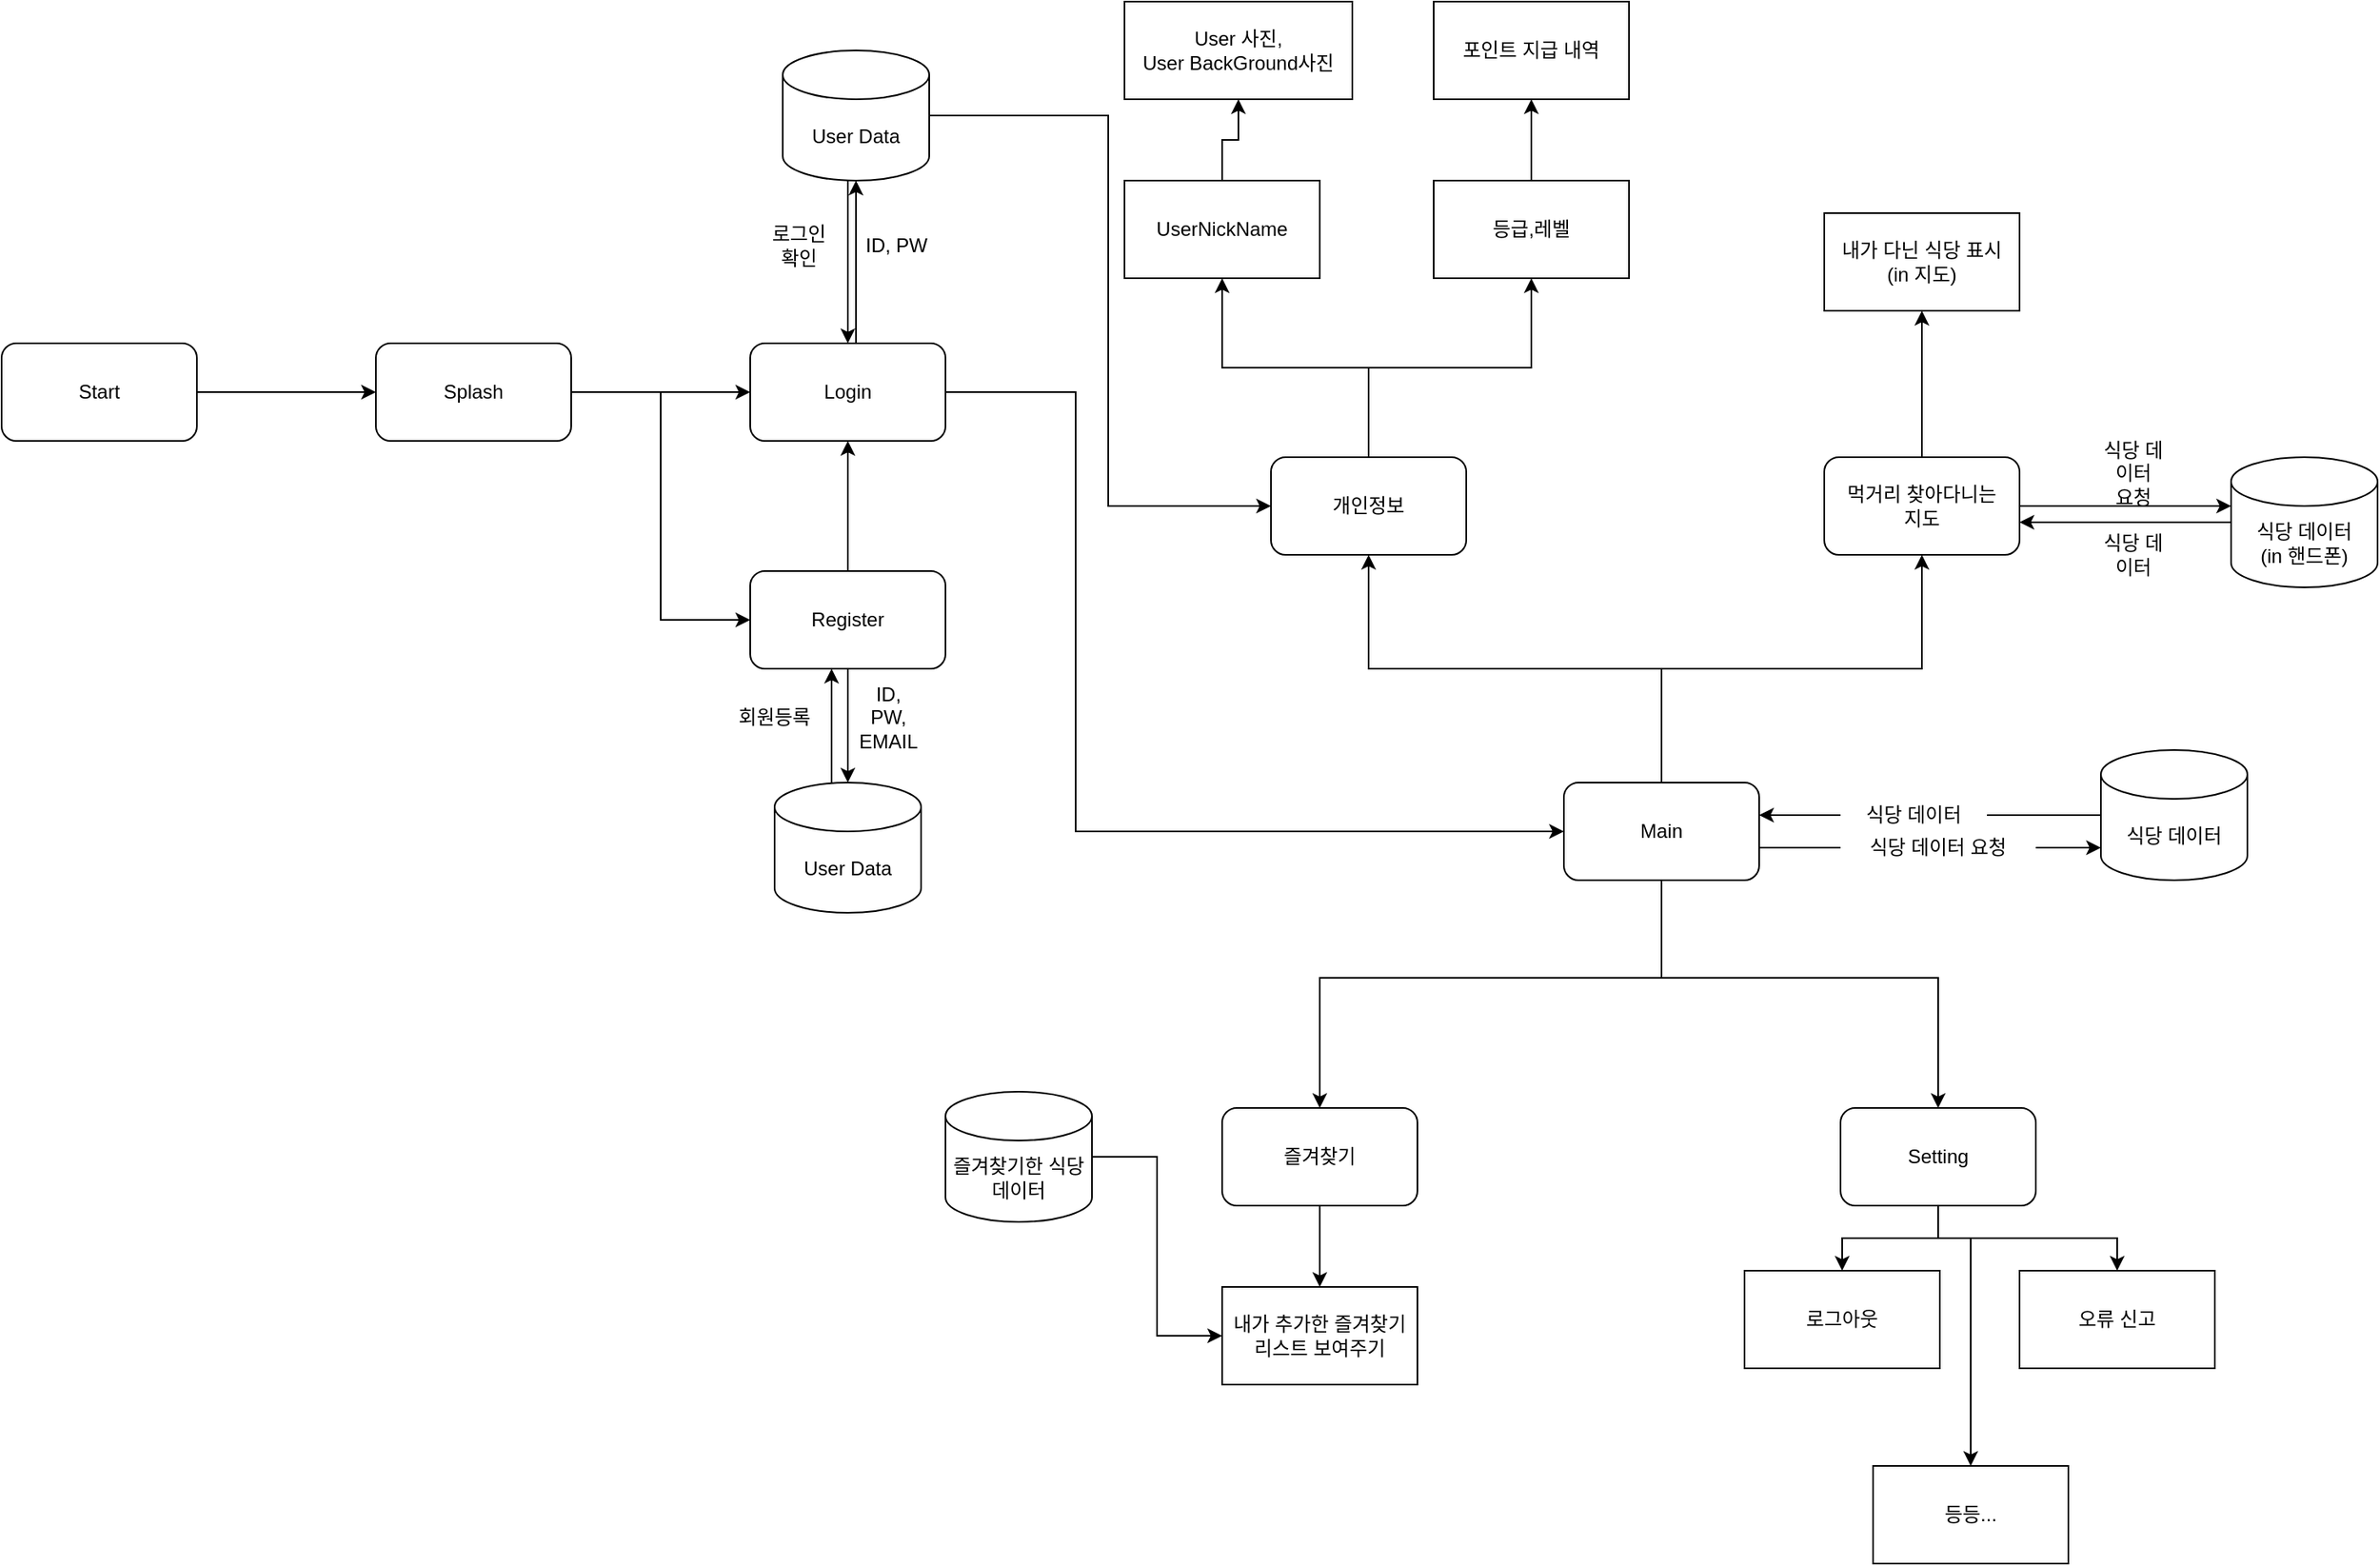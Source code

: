 <mxfile>
    <diagram id="-QIM_-RzEyy3gXRuSxpH" name="페이지-1">
        <mxGraphModel dx="1620" dy="1538" grid="1" gridSize="10" guides="1" tooltips="1" connect="1" arrows="1" fold="1" page="1" pageScale="1" pageWidth="827" pageHeight="1169" math="0" shadow="0">
            <root>
                <mxCell id="0"/>
                <mxCell id="1" parent="0"/>
                <mxCell id="7" style="edgeStyle=orthogonalEdgeStyle;rounded=0;orthogonalLoop=1;jettySize=auto;html=1;" edge="1" parent="1" source="2" target="3">
                    <mxGeometry relative="1" as="geometry"/>
                </mxCell>
                <mxCell id="2" value="Start" style="rounded=1;whiteSpace=wrap;html=1;" vertex="1" parent="1">
                    <mxGeometry x="110" y="280" width="120" height="60" as="geometry"/>
                </mxCell>
                <mxCell id="8" style="edgeStyle=orthogonalEdgeStyle;rounded=0;orthogonalLoop=1;jettySize=auto;html=1;" edge="1" parent="1" source="3" target="4">
                    <mxGeometry relative="1" as="geometry"/>
                </mxCell>
                <mxCell id="9" style="edgeStyle=orthogonalEdgeStyle;rounded=0;orthogonalLoop=1;jettySize=auto;html=1;entryX=0;entryY=0.5;entryDx=0;entryDy=0;" edge="1" parent="1" source="3" target="5">
                    <mxGeometry relative="1" as="geometry"/>
                </mxCell>
                <mxCell id="3" value="Splash" style="rounded=1;whiteSpace=wrap;html=1;" vertex="1" parent="1">
                    <mxGeometry x="340" y="280" width="120" height="60" as="geometry"/>
                </mxCell>
                <mxCell id="11" style="edgeStyle=orthogonalEdgeStyle;rounded=0;orthogonalLoop=1;jettySize=auto;html=1;" edge="1" parent="1" source="4" target="6">
                    <mxGeometry relative="1" as="geometry">
                        <Array as="points">
                            <mxPoint x="770" y="310"/>
                            <mxPoint x="770" y="580"/>
                        </Array>
                    </mxGeometry>
                </mxCell>
                <mxCell id="23" style="edgeStyle=orthogonalEdgeStyle;rounded=0;orthogonalLoop=1;jettySize=auto;html=1;" edge="1" parent="1" source="4" target="21">
                    <mxGeometry relative="1" as="geometry">
                        <Array as="points">
                            <mxPoint x="635" y="260"/>
                            <mxPoint x="635" y="260"/>
                        </Array>
                    </mxGeometry>
                </mxCell>
                <mxCell id="4" value="Login" style="rounded=1;whiteSpace=wrap;html=1;" vertex="1" parent="1">
                    <mxGeometry x="570" y="280" width="120" height="60" as="geometry"/>
                </mxCell>
                <mxCell id="10" style="edgeStyle=orthogonalEdgeStyle;rounded=0;orthogonalLoop=1;jettySize=auto;html=1;" edge="1" parent="1" source="5" target="4">
                    <mxGeometry relative="1" as="geometry"/>
                </mxCell>
                <mxCell id="30" style="edgeStyle=orthogonalEdgeStyle;rounded=0;orthogonalLoop=1;jettySize=auto;html=1;" edge="1" parent="1" source="5" target="27">
                    <mxGeometry relative="1" as="geometry"/>
                </mxCell>
                <mxCell id="5" value="Register" style="rounded=1;whiteSpace=wrap;html=1;" vertex="1" parent="1">
                    <mxGeometry x="570" y="420" width="120" height="60" as="geometry"/>
                </mxCell>
                <mxCell id="17" style="edgeStyle=orthogonalEdgeStyle;rounded=0;orthogonalLoop=1;jettySize=auto;html=1;" edge="1" parent="1" source="6" target="14">
                    <mxGeometry relative="1" as="geometry">
                        <Array as="points">
                            <mxPoint x="1130" y="480"/>
                            <mxPoint x="1290" y="480"/>
                        </Array>
                    </mxGeometry>
                </mxCell>
                <mxCell id="19" style="edgeStyle=orthogonalEdgeStyle;rounded=0;orthogonalLoop=1;jettySize=auto;html=1;" edge="1" parent="1" source="6" target="15">
                    <mxGeometry relative="1" as="geometry">
                        <Array as="points">
                            <mxPoint x="1130" y="670"/>
                            <mxPoint x="920" y="670"/>
                        </Array>
                    </mxGeometry>
                </mxCell>
                <mxCell id="20" style="edgeStyle=orthogonalEdgeStyle;rounded=0;orthogonalLoop=1;jettySize=auto;html=1;" edge="1" parent="1" source="6" target="16">
                    <mxGeometry relative="1" as="geometry">
                        <Array as="points">
                            <mxPoint x="1130" y="670"/>
                            <mxPoint x="1300" y="670"/>
                        </Array>
                    </mxGeometry>
                </mxCell>
                <mxCell id="38" style="edgeStyle=orthogonalEdgeStyle;rounded=0;orthogonalLoop=1;jettySize=auto;html=1;" edge="1" parent="1" source="6" target="12">
                    <mxGeometry relative="1" as="geometry">
                        <Array as="points">
                            <mxPoint x="1130" y="480"/>
                            <mxPoint x="950" y="480"/>
                        </Array>
                    </mxGeometry>
                </mxCell>
                <mxCell id="47" style="edgeStyle=orthogonalEdgeStyle;rounded=0;orthogonalLoop=1;jettySize=auto;html=1;startArrow=none;" edge="1" parent="1" source="50" target="46">
                    <mxGeometry relative="1" as="geometry">
                        <Array as="points">
                            <mxPoint x="1390" y="590"/>
                            <mxPoint x="1390" y="590"/>
                        </Array>
                    </mxGeometry>
                </mxCell>
                <mxCell id="6" value="Main" style="rounded=1;whiteSpace=wrap;html=1;" vertex="1" parent="1">
                    <mxGeometry x="1070" y="550" width="120" height="60" as="geometry"/>
                </mxCell>
                <mxCell id="39" style="edgeStyle=orthogonalEdgeStyle;rounded=0;orthogonalLoop=1;jettySize=auto;html=1;entryX=0.5;entryY=1;entryDx=0;entryDy=0;" edge="1" parent="1" source="12" target="34">
                    <mxGeometry relative="1" as="geometry"/>
                </mxCell>
                <mxCell id="40" style="edgeStyle=orthogonalEdgeStyle;rounded=0;orthogonalLoop=1;jettySize=auto;html=1;" edge="1" parent="1" source="12" target="35">
                    <mxGeometry relative="1" as="geometry"/>
                </mxCell>
                <mxCell id="12" value="개인정보" style="rounded=1;whiteSpace=wrap;html=1;" vertex="1" parent="1">
                    <mxGeometry x="890" y="350" width="120" height="60" as="geometry"/>
                </mxCell>
                <mxCell id="56" style="edgeStyle=orthogonalEdgeStyle;rounded=0;orthogonalLoop=1;jettySize=auto;html=1;" edge="1" parent="1" source="14" target="55">
                    <mxGeometry relative="1" as="geometry">
                        <Array as="points">
                            <mxPoint x="1450" y="380"/>
                            <mxPoint x="1450" y="380"/>
                        </Array>
                    </mxGeometry>
                </mxCell>
                <mxCell id="62" style="edgeStyle=orthogonalEdgeStyle;rounded=0;orthogonalLoop=1;jettySize=auto;html=1;" edge="1" parent="1" source="14" target="61">
                    <mxGeometry relative="1" as="geometry"/>
                </mxCell>
                <mxCell id="14" value="먹거리 찾아다니는 &lt;br&gt;지도" style="rounded=1;whiteSpace=wrap;html=1;" vertex="1" parent="1">
                    <mxGeometry x="1230" y="350" width="120" height="60" as="geometry"/>
                </mxCell>
                <mxCell id="64" style="edgeStyle=orthogonalEdgeStyle;rounded=0;orthogonalLoop=1;jettySize=auto;html=1;" edge="1" parent="1" source="15" target="63">
                    <mxGeometry relative="1" as="geometry"/>
                </mxCell>
                <mxCell id="15" value="즐겨찾기" style="rounded=1;whiteSpace=wrap;html=1;" vertex="1" parent="1">
                    <mxGeometry x="860" y="750" width="120" height="60" as="geometry"/>
                </mxCell>
                <mxCell id="71" style="edgeStyle=orthogonalEdgeStyle;rounded=0;orthogonalLoop=1;jettySize=auto;html=1;" edge="1" parent="1" source="16" target="68">
                    <mxGeometry relative="1" as="geometry"/>
                </mxCell>
                <mxCell id="72" style="edgeStyle=orthogonalEdgeStyle;rounded=0;orthogonalLoop=1;jettySize=auto;html=1;" edge="1" parent="1" source="16" target="69">
                    <mxGeometry relative="1" as="geometry"/>
                </mxCell>
                <mxCell id="73" style="edgeStyle=orthogonalEdgeStyle;rounded=0;orthogonalLoop=1;jettySize=auto;html=1;" edge="1" parent="1" source="16" target="70">
                    <mxGeometry relative="1" as="geometry">
                        <Array as="points">
                            <mxPoint x="1300" y="830"/>
                            <mxPoint x="1320" y="830"/>
                        </Array>
                    </mxGeometry>
                </mxCell>
                <mxCell id="16" value="Setting" style="rounded=1;whiteSpace=wrap;html=1;" vertex="1" parent="1">
                    <mxGeometry x="1240" y="750" width="120" height="60" as="geometry"/>
                </mxCell>
                <mxCell id="24" style="edgeStyle=orthogonalEdgeStyle;rounded=0;orthogonalLoop=1;jettySize=auto;html=1;" edge="1" parent="1" source="21" target="4">
                    <mxGeometry relative="1" as="geometry">
                        <Array as="points">
                            <mxPoint x="630" y="210"/>
                            <mxPoint x="630" y="210"/>
                        </Array>
                    </mxGeometry>
                </mxCell>
                <mxCell id="45" style="edgeStyle=orthogonalEdgeStyle;rounded=0;orthogonalLoop=1;jettySize=auto;html=1;" edge="1" parent="1" source="21" target="12">
                    <mxGeometry relative="1" as="geometry">
                        <Array as="points">
                            <mxPoint x="790" y="140"/>
                            <mxPoint x="790" y="380"/>
                        </Array>
                    </mxGeometry>
                </mxCell>
                <mxCell id="21" value="User Data" style="shape=cylinder3;whiteSpace=wrap;html=1;boundedLbl=1;backgroundOutline=1;size=15;" vertex="1" parent="1">
                    <mxGeometry x="590" y="100" width="90" height="80" as="geometry"/>
                </mxCell>
                <mxCell id="25" value="ID, PW" style="text;html=1;strokeColor=none;fillColor=none;align=center;verticalAlign=middle;whiteSpace=wrap;rounded=0;" vertex="1" parent="1">
                    <mxGeometry x="640" y="210" width="40" height="20" as="geometry"/>
                </mxCell>
                <mxCell id="26" value="로그인 확인" style="text;html=1;strokeColor=none;fillColor=none;align=center;verticalAlign=middle;whiteSpace=wrap;rounded=0;" vertex="1" parent="1">
                    <mxGeometry x="580" y="210" width="40" height="20" as="geometry"/>
                </mxCell>
                <mxCell id="31" style="edgeStyle=orthogonalEdgeStyle;rounded=0;orthogonalLoop=1;jettySize=auto;html=1;" edge="1" parent="1" source="27" target="5">
                    <mxGeometry relative="1" as="geometry">
                        <Array as="points">
                            <mxPoint x="620" y="520"/>
                            <mxPoint x="620" y="520"/>
                        </Array>
                    </mxGeometry>
                </mxCell>
                <mxCell id="27" value="User Data" style="shape=cylinder3;whiteSpace=wrap;html=1;boundedLbl=1;backgroundOutline=1;size=15;" vertex="1" parent="1">
                    <mxGeometry x="585" y="550" width="90" height="80" as="geometry"/>
                </mxCell>
                <mxCell id="28" value="ID, PW, EMAIL" style="text;html=1;strokeColor=none;fillColor=none;align=center;verticalAlign=middle;whiteSpace=wrap;rounded=0;" vertex="1" parent="1">
                    <mxGeometry x="635" y="500" width="40" height="20" as="geometry"/>
                </mxCell>
                <mxCell id="29" value="회원등록" style="text;html=1;strokeColor=none;fillColor=none;align=center;verticalAlign=middle;whiteSpace=wrap;rounded=0;" vertex="1" parent="1">
                    <mxGeometry x="560" y="500" width="50" height="20" as="geometry"/>
                </mxCell>
                <mxCell id="42" style="edgeStyle=orthogonalEdgeStyle;rounded=0;orthogonalLoop=1;jettySize=auto;html=1;" edge="1" parent="1" source="34" target="41">
                    <mxGeometry relative="1" as="geometry"/>
                </mxCell>
                <mxCell id="34" value="등급,레벨" style="rounded=0;whiteSpace=wrap;html=1;" vertex="1" parent="1">
                    <mxGeometry x="990" y="180" width="120" height="60" as="geometry"/>
                </mxCell>
                <mxCell id="44" style="edgeStyle=orthogonalEdgeStyle;rounded=0;orthogonalLoop=1;jettySize=auto;html=1;" edge="1" parent="1" source="35" target="43">
                    <mxGeometry relative="1" as="geometry"/>
                </mxCell>
                <mxCell id="35" value="UserNickName" style="rounded=0;whiteSpace=wrap;html=1;" vertex="1" parent="1">
                    <mxGeometry x="800" y="180" width="120" height="60" as="geometry"/>
                </mxCell>
                <mxCell id="41" value="포인트 지급 내역" style="rounded=0;whiteSpace=wrap;html=1;" vertex="1" parent="1">
                    <mxGeometry x="990" y="70" width="120" height="60" as="geometry"/>
                </mxCell>
                <mxCell id="43" value="User 사진, &lt;br&gt;User BackGround사진" style="rounded=0;whiteSpace=wrap;html=1;" vertex="1" parent="1">
                    <mxGeometry x="800" y="70" width="140" height="60" as="geometry"/>
                </mxCell>
                <mxCell id="48" style="edgeStyle=orthogonalEdgeStyle;rounded=0;orthogonalLoop=1;jettySize=auto;html=1;startArrow=none;" edge="1" parent="1" source="52" target="6">
                    <mxGeometry relative="1" as="geometry">
                        <Array as="points">
                            <mxPoint x="1290" y="570"/>
                        </Array>
                    </mxGeometry>
                </mxCell>
                <mxCell id="46" value="식당 데이터" style="shape=cylinder3;whiteSpace=wrap;html=1;boundedLbl=1;backgroundOutline=1;size=15;" vertex="1" parent="1">
                    <mxGeometry x="1400" y="530" width="90" height="80" as="geometry"/>
                </mxCell>
                <mxCell id="50" value="식당 데이터 요청" style="text;html=1;strokeColor=none;fillColor=none;align=center;verticalAlign=middle;whiteSpace=wrap;rounded=0;" vertex="1" parent="1">
                    <mxGeometry x="1240" y="580" width="120" height="20" as="geometry"/>
                </mxCell>
                <mxCell id="51" value="" style="edgeStyle=orthogonalEdgeStyle;rounded=0;orthogonalLoop=1;jettySize=auto;html=1;endArrow=none;" edge="1" parent="1" source="6" target="50">
                    <mxGeometry relative="1" as="geometry">
                        <mxPoint x="1190" y="580.029" as="sourcePoint"/>
                        <mxPoint x="1400" y="580.029" as="targetPoint"/>
                        <Array as="points">
                            <mxPoint x="1220" y="590"/>
                            <mxPoint x="1220" y="590"/>
                        </Array>
                    </mxGeometry>
                </mxCell>
                <mxCell id="52" value="식당 데이터" style="text;html=1;strokeColor=none;fillColor=none;align=center;verticalAlign=middle;whiteSpace=wrap;rounded=0;" vertex="1" parent="1">
                    <mxGeometry x="1240" y="560" width="90" height="20" as="geometry"/>
                </mxCell>
                <mxCell id="53" value="" style="edgeStyle=orthogonalEdgeStyle;rounded=0;orthogonalLoop=1;jettySize=auto;html=1;endArrow=none;" edge="1" parent="1" source="46" target="52">
                    <mxGeometry relative="1" as="geometry">
                        <mxPoint x="1400" y="570.029" as="sourcePoint"/>
                        <mxPoint x="1190" y="570.029" as="targetPoint"/>
                        <Array as="points">
                            <mxPoint x="1290" y="570"/>
                        </Array>
                    </mxGeometry>
                </mxCell>
                <mxCell id="57" style="edgeStyle=orthogonalEdgeStyle;rounded=0;orthogonalLoop=1;jettySize=auto;html=1;" edge="1" parent="1" source="55" target="14">
                    <mxGeometry relative="1" as="geometry">
                        <Array as="points">
                            <mxPoint x="1430" y="390"/>
                            <mxPoint x="1430" y="390"/>
                        </Array>
                    </mxGeometry>
                </mxCell>
                <mxCell id="55" value="식당 데이터&lt;br&gt;(in 핸드폰)" style="shape=cylinder3;whiteSpace=wrap;html=1;boundedLbl=1;backgroundOutline=1;size=15;" vertex="1" parent="1">
                    <mxGeometry x="1480" y="350" width="90" height="80" as="geometry"/>
                </mxCell>
                <mxCell id="58" value="식당 데이터" style="text;html=1;strokeColor=none;fillColor=none;align=center;verticalAlign=middle;whiteSpace=wrap;rounded=0;" vertex="1" parent="1">
                    <mxGeometry x="1400" y="400" width="40" height="20" as="geometry"/>
                </mxCell>
                <mxCell id="60" value="식당 데이터&lt;br&gt;요청" style="text;html=1;strokeColor=none;fillColor=none;align=center;verticalAlign=middle;whiteSpace=wrap;rounded=0;" vertex="1" parent="1">
                    <mxGeometry x="1400" y="350" width="40" height="20" as="geometry"/>
                </mxCell>
                <mxCell id="61" value="내가 다닌 식당 표시&lt;br&gt;(in 지도)" style="rounded=0;whiteSpace=wrap;html=1;" vertex="1" parent="1">
                    <mxGeometry x="1230" y="200" width="120" height="60" as="geometry"/>
                </mxCell>
                <mxCell id="63" value="내가 추가한 즐겨찾기 리스트 보여주기" style="rounded=0;whiteSpace=wrap;html=1;" vertex="1" parent="1">
                    <mxGeometry x="860" y="860" width="120" height="60" as="geometry"/>
                </mxCell>
                <mxCell id="67" style="edgeStyle=orthogonalEdgeStyle;rounded=0;orthogonalLoop=1;jettySize=auto;html=1;" edge="1" parent="1" source="65" target="63">
                    <mxGeometry relative="1" as="geometry">
                        <Array as="points">
                            <mxPoint x="820" y="780"/>
                            <mxPoint x="820" y="890"/>
                        </Array>
                    </mxGeometry>
                </mxCell>
                <mxCell id="65" value="즐겨찾기한 식당 데이터" style="shape=cylinder3;whiteSpace=wrap;html=1;boundedLbl=1;backgroundOutline=1;size=15;" vertex="1" parent="1">
                    <mxGeometry x="690" y="740" width="90" height="80" as="geometry"/>
                </mxCell>
                <mxCell id="68" value="로그아웃" style="rounded=0;whiteSpace=wrap;html=1;" vertex="1" parent="1">
                    <mxGeometry x="1181" y="850" width="120" height="60" as="geometry"/>
                </mxCell>
                <mxCell id="69" value="오류 신고" style="rounded=0;whiteSpace=wrap;html=1;" vertex="1" parent="1">
                    <mxGeometry x="1350" y="850" width="120" height="60" as="geometry"/>
                </mxCell>
                <mxCell id="70" value="등등..." style="rounded=0;whiteSpace=wrap;html=1;" vertex="1" parent="1">
                    <mxGeometry x="1260" y="970" width="120" height="60" as="geometry"/>
                </mxCell>
            </root>
        </mxGraphModel>
    </diagram>
</mxfile>